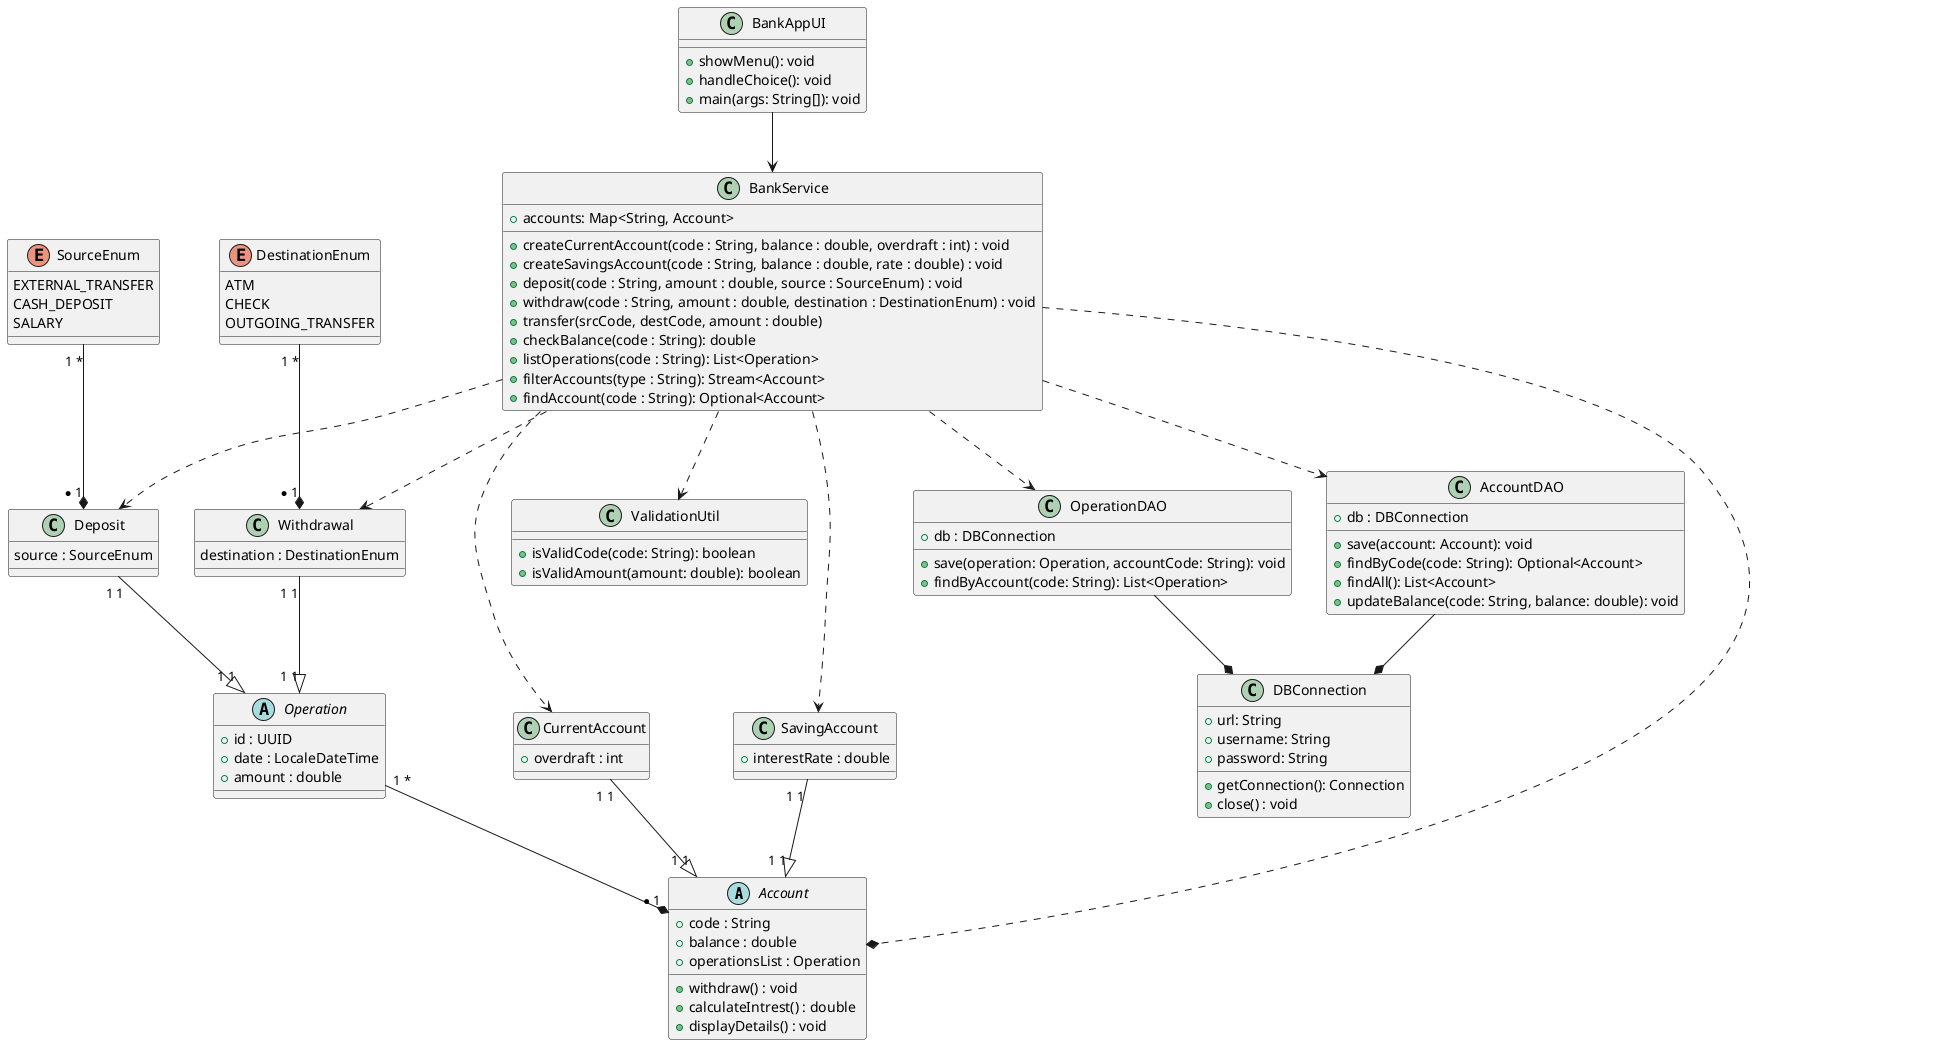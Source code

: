 @startuml

abstract class Account{
    + code : String
    + balance : double
    + operationsList : Operation
    + withdraw() : void
    + calculateIntrest() : double
    + displayDetails() : void
}

class CurrentAccount{
    + overdraft : int
}

class SavingAccount{
    + interestRate : double
}

abstract class Operation{
    + id : UUID
    + date : LocaleDateTime
    + amount : double
}

class Deposit{
    source : SourceEnum
}

class Withdrawal{
    destination : DestinationEnum
}

enum SourceEnum{
    EXTERNAL_TRANSFER
    CASH_DEPOSIT
    SALARY
}

enum DestinationEnum{
    ATM
    CHECK
    OUTGOING_TRANSFER
}

class BankService{
    + accounts: Map<String, Account>
    + createCurrentAccount(code : String, balance : double, overdraft : int) : void
    + createSavingsAccount(code : String, balance : double, rate : double) : void
    + deposit(code : String, amount : double, source : SourceEnum) : void
    + withdraw(code : String, amount : double, destination : DestinationEnum) : void
    + transfer(srcCode, destCode, amount : double)
    + checkBalance(code : String): double
    + listOperations(code : String): List<Operation>
    + filterAccounts(type : String): Stream<Account>
    + findAccount(code : String): Optional<Account>
}

class DBConnection{
    + url: String
    + username: String
    + password: String
    + getConnection(): Connection
    + close() : void
}

class AccountDAO{
    + db : DBConnection
    + save(account: Account): void
    + findByCode(code: String): Optional<Account>
    + findAll(): List<Account>
    + updateBalance(code: String, balance: double): void
}

class OperationDAO{
    + db : DBConnection
    + save(operation: Operation, accountCode: String): void
    + findByAccount(code: String): List<Operation>
}

class ValidationUtil{
    + isValidCode(code: String): boolean
    + isValidAmount(amount: double): boolean
}

class BankAppUI{
    + showMenu(): void
    + handleChoice(): void
    + main(args: String[]): void
}

CurrentAccount "1 1" --|> "1 1" Account
SavingAccount "1 1" --|> "1 1" Account

Operation "1 *" --* "* 1" Account

Deposit "1 1" --|> "1 1" Operation
Withdrawal "1 1" --|> "1 1" Operation

SourceEnum "1 *" --* "* 1" Deposit
DestinationEnum "1 *" --* "* 1" Withdrawal

BankService ..* Account
BankService ..> Deposit
BankService ..> Withdrawal
BankService ..> OperationDAO
BankService ..> CurrentAccount
BankService ..> SavingAccount
BankService ..> AccountDAO
BankService ..> ValidationUtil

OperationDAO --* DBConnection
AccountDAO --* DBConnection

BankAppUI --> BankService

@enduml